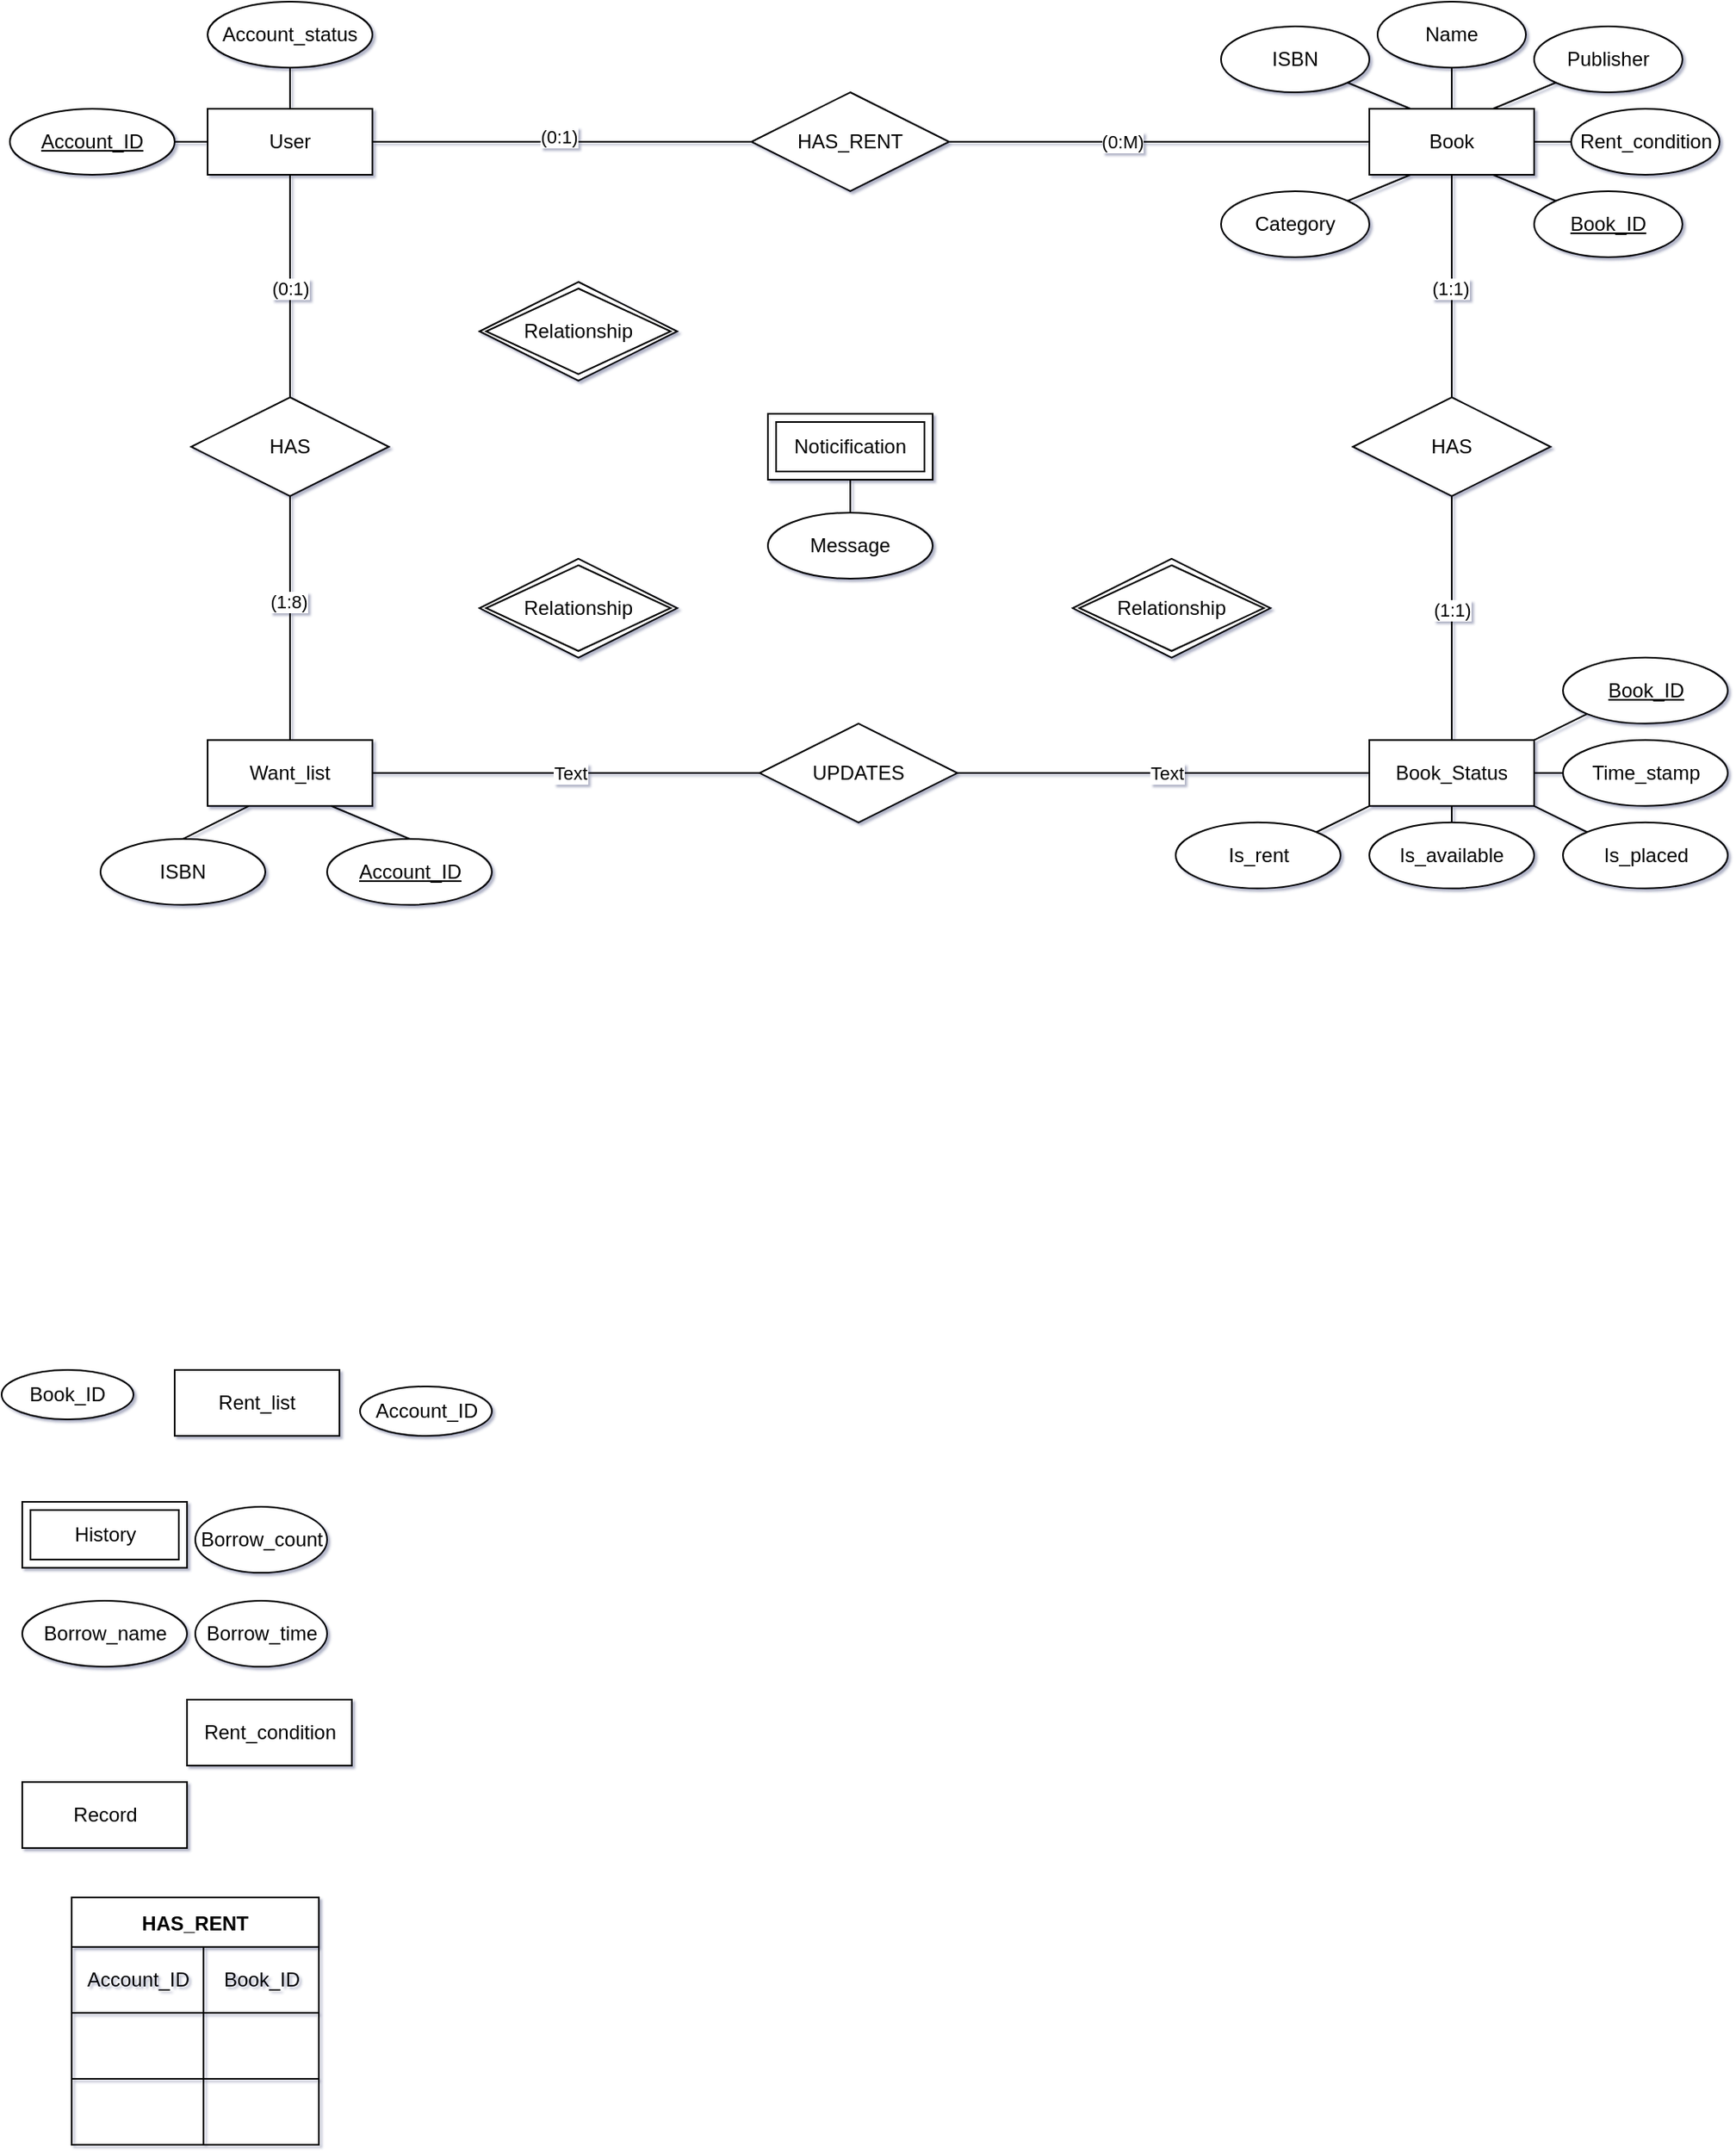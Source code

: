 <mxfile>
    <diagram id="GrpZCegqyQvZPx4EdK1o" name="Page-1">
        <mxGraphModel dx="1130" dy="819" grid="1" gridSize="10" guides="1" tooltips="1" connect="1" arrows="1" fold="1" page="1" pageScale="1" pageWidth="827" pageHeight="1169" background="#FFFFFF" math="0" shadow="1">
            <root>
                <mxCell id="0"/>
                <mxCell id="1" parent="0"/>
                <mxCell id="88" style="edgeStyle=none;html=1;exitX=0.5;exitY=1;exitDx=0;exitDy=0;endArrow=none;endFill=0;entryX=0.5;entryY=0;entryDx=0;entryDy=0;" edge="1" parent="1" target="87">
                    <mxGeometry relative="1" as="geometry">
                        <mxPoint x="910" y="175" as="sourcePoint"/>
                        <mxPoint x="910" y="260" as="targetPoint"/>
                    </mxGeometry>
                </mxCell>
                <mxCell id="164" value="(1:1)" style="edgeLabel;html=1;align=center;verticalAlign=middle;resizable=0;points=[];" connectable="0" vertex="1" parent="88">
                    <mxGeometry x="0.012" y="-1" relative="1" as="geometry">
                        <mxPoint as="offset"/>
                    </mxGeometry>
                </mxCell>
                <mxCell id="180" style="edgeStyle=none;html=1;exitX=0.5;exitY=0;exitDx=0;exitDy=0;entryX=0.5;entryY=1;entryDx=0;entryDy=0;endArrow=none;endFill=0;" edge="1" parent="1" source="2" target="44">
                    <mxGeometry relative="1" as="geometry"/>
                </mxCell>
                <mxCell id="181" value="" style="edgeStyle=none;html=1;endArrow=none;endFill=0;" edge="1" parent="1" source="2" target="44">
                    <mxGeometry relative="1" as="geometry"/>
                </mxCell>
                <mxCell id="2" value="Book" style="whiteSpace=wrap;html=1;align=center;" parent="1" vertex="1">
                    <mxGeometry x="860" y="135" width="100" height="40" as="geometry"/>
                </mxCell>
                <mxCell id="147" style="edgeStyle=none;html=1;exitX=0.5;exitY=0;exitDx=0;exitDy=0;entryX=0.5;entryY=1;entryDx=0;entryDy=0;endArrow=none;endFill=0;" edge="1" parent="1" source="17" target="40">
                    <mxGeometry relative="1" as="geometry"/>
                </mxCell>
                <mxCell id="17" value="User" style="whiteSpace=wrap;html=1;align=center;" parent="1" vertex="1">
                    <mxGeometry x="155" y="135" width="100" height="40" as="geometry"/>
                </mxCell>
                <mxCell id="31" value="Record" style="whiteSpace=wrap;html=1;align=center;" parent="1" vertex="1">
                    <mxGeometry x="42.5" y="1150" width="100" height="40" as="geometry"/>
                </mxCell>
                <mxCell id="53" value="Borrow_time" style="ellipse;whiteSpace=wrap;html=1;align=center;" parent="1" vertex="1">
                    <mxGeometry x="147.5" y="1040" width="80" height="40" as="geometry"/>
                </mxCell>
                <mxCell id="55" value="Message" style="ellipse;whiteSpace=wrap;html=1;align=center;" parent="1" vertex="1">
                    <mxGeometry x="495" y="380" width="100" height="40" as="geometry"/>
                </mxCell>
                <mxCell id="40" value="Account_status" style="ellipse;whiteSpace=wrap;html=1;align=center;" parent="1" vertex="1">
                    <mxGeometry x="155" y="70" width="100" height="40" as="geometry"/>
                </mxCell>
                <mxCell id="142" style="edgeStyle=none;html=1;exitX=0.5;exitY=0;exitDx=0;exitDy=0;entryX=0.5;entryY=1;entryDx=0;entryDy=0;endArrow=none;endFill=0;" edge="1" parent="1" source="85" target="83">
                    <mxGeometry relative="1" as="geometry"/>
                </mxCell>
                <mxCell id="160" style="edgeStyle=none;html=1;exitX=0;exitY=0.5;exitDx=0;exitDy=0;entryX=1;entryY=0.5;entryDx=0;entryDy=0;startArrow=none;startFill=0;endArrow=none;endFill=0;" edge="1" parent="1" source="51" target="2">
                    <mxGeometry relative="1" as="geometry"/>
                </mxCell>
                <mxCell id="51" value="Rent_condition" style="ellipse;whiteSpace=wrap;html=1;align=center;" parent="1" vertex="1">
                    <mxGeometry x="982.5" y="135" width="90" height="40" as="geometry"/>
                </mxCell>
                <mxCell id="130" style="edgeStyle=none;html=1;exitX=0.5;exitY=1;exitDx=0;exitDy=0;entryX=0.5;entryY=0;entryDx=0;entryDy=0;endArrow=none;endFill=0;" edge="1" parent="1" source="128" target="75">
                    <mxGeometry relative="1" as="geometry"/>
                </mxCell>
                <mxCell id="132" value="(1:8)" style="edgeLabel;html=1;align=center;verticalAlign=middle;resizable=0;points=[];" vertex="1" connectable="0" parent="130">
                    <mxGeometry x="-0.14" y="-1" relative="1" as="geometry">
                        <mxPoint as="offset"/>
                    </mxGeometry>
                </mxCell>
                <mxCell id="75" value="Want_list" style="whiteSpace=wrap;html=1;align=center;" vertex="1" parent="1">
                    <mxGeometry x="155" y="517.89" width="100" height="40" as="geometry"/>
                </mxCell>
                <mxCell id="146" style="edgeStyle=none;html=1;exitX=1;exitY=0;exitDx=0;exitDy=0;entryX=0;entryY=1;entryDx=0;entryDy=0;endArrow=none;endFill=0;" edge="1" parent="1" source="84" target="83">
                    <mxGeometry relative="1" as="geometry"/>
                </mxCell>
                <mxCell id="84" value="Is_rent" style="ellipse;whiteSpace=wrap;html=1;align=center;" vertex="1" parent="1">
                    <mxGeometry x="742.5" y="567.89" width="100" height="40" as="geometry"/>
                </mxCell>
                <mxCell id="49" value="Borrow_count" style="ellipse;whiteSpace=wrap;html=1;align=center;" parent="1" vertex="1">
                    <mxGeometry x="147.5" y="983" width="80" height="40" as="geometry"/>
                </mxCell>
                <mxCell id="108" value="HAS_RENT" style="shape=table;startSize=30;container=1;collapsible=0;childLayout=tableLayout;fontStyle=1;align=center;pointerEvents=1;" vertex="1" parent="1">
                    <mxGeometry x="72.5" y="1220" width="150" height="150" as="geometry"/>
                </mxCell>
                <mxCell id="109" value="" style="shape=partialRectangle;html=1;whiteSpace=wrap;collapsible=0;dropTarget=0;pointerEvents=0;fillColor=none;top=0;left=0;bottom=0;right=0;points=[[0,0.5],[1,0.5]];portConstraint=eastwest;" vertex="1" parent="108">
                    <mxGeometry y="30" width="150" height="40" as="geometry"/>
                </mxCell>
                <mxCell id="110" value="Account_ID" style="shape=partialRectangle;html=1;whiteSpace=wrap;connectable=0;fillColor=none;top=0;left=0;bottom=0;right=0;overflow=hidden;pointerEvents=1;" vertex="1" parent="109">
                    <mxGeometry width="80" height="40" as="geometry">
                        <mxRectangle width="80" height="40" as="alternateBounds"/>
                    </mxGeometry>
                </mxCell>
                <mxCell id="111" value="Book_ID" style="shape=partialRectangle;html=1;whiteSpace=wrap;connectable=0;fillColor=none;top=0;left=0;bottom=0;right=0;overflow=hidden;pointerEvents=1;" vertex="1" parent="109">
                    <mxGeometry x="80" width="70" height="40" as="geometry">
                        <mxRectangle width="70" height="40" as="alternateBounds"/>
                    </mxGeometry>
                </mxCell>
                <mxCell id="113" value="" style="shape=partialRectangle;html=1;whiteSpace=wrap;collapsible=0;dropTarget=0;pointerEvents=0;fillColor=none;top=0;left=0;bottom=0;right=0;points=[[0,0.5],[1,0.5]];portConstraint=eastwest;" vertex="1" parent="108">
                    <mxGeometry y="70" width="150" height="40" as="geometry"/>
                </mxCell>
                <mxCell id="114" value="" style="shape=partialRectangle;html=1;whiteSpace=wrap;connectable=0;fillColor=none;top=0;left=0;bottom=0;right=0;overflow=hidden;pointerEvents=1;" vertex="1" parent="113">
                    <mxGeometry width="80" height="40" as="geometry">
                        <mxRectangle width="80" height="40" as="alternateBounds"/>
                    </mxGeometry>
                </mxCell>
                <mxCell id="115" value="" style="shape=partialRectangle;html=1;whiteSpace=wrap;connectable=0;fillColor=none;top=0;left=0;bottom=0;right=0;overflow=hidden;pointerEvents=1;" vertex="1" parent="113">
                    <mxGeometry x="80" width="70" height="40" as="geometry">
                        <mxRectangle width="70" height="40" as="alternateBounds"/>
                    </mxGeometry>
                </mxCell>
                <mxCell id="117" value="" style="shape=partialRectangle;html=1;whiteSpace=wrap;collapsible=0;dropTarget=0;pointerEvents=0;fillColor=none;top=0;left=0;bottom=0;right=0;points=[[0,0.5],[1,0.5]];portConstraint=eastwest;" vertex="1" parent="108">
                    <mxGeometry y="110" width="150" height="40" as="geometry"/>
                </mxCell>
                <mxCell id="118" value="" style="shape=partialRectangle;html=1;whiteSpace=wrap;connectable=0;fillColor=none;top=0;left=0;bottom=0;right=0;overflow=hidden;pointerEvents=1;" vertex="1" parent="117">
                    <mxGeometry width="80" height="40" as="geometry">
                        <mxRectangle width="80" height="40" as="alternateBounds"/>
                    </mxGeometry>
                </mxCell>
                <mxCell id="119" value="" style="shape=partialRectangle;html=1;whiteSpace=wrap;connectable=0;fillColor=none;top=0;left=0;bottom=0;right=0;overflow=hidden;pointerEvents=1;" vertex="1" parent="117">
                    <mxGeometry x="80" width="70" height="40" as="geometry">
                        <mxRectangle width="70" height="40" as="alternateBounds"/>
                    </mxGeometry>
                </mxCell>
                <mxCell id="65" value="Rent_condition" style="whiteSpace=wrap;html=1;align=center;" vertex="1" parent="1">
                    <mxGeometry x="142.5" y="1100" width="100" height="40" as="geometry"/>
                </mxCell>
                <mxCell id="30" value="Rent_list" style="whiteSpace=wrap;html=1;align=center;" parent="1" vertex="1">
                    <mxGeometry x="135" y="900" width="100" height="40" as="geometry"/>
                </mxCell>
                <mxCell id="28" value="History" style="shape=ext;margin=3;double=1;whiteSpace=wrap;html=1;align=center;gradientColor=none;" parent="1" vertex="1">
                    <mxGeometry x="42.5" y="980" width="100" height="40" as="geometry"/>
                </mxCell>
                <mxCell id="44" value="Name" style="ellipse;whiteSpace=wrap;html=1;" parent="1" vertex="1">
                    <mxGeometry x="865" y="70" width="90" height="40" as="geometry"/>
                </mxCell>
                <mxCell id="145" style="edgeStyle=none;html=1;exitX=0;exitY=0;exitDx=0;exitDy=0;entryX=1;entryY=1;entryDx=0;entryDy=0;endArrow=none;endFill=0;" edge="1" parent="1" source="86" target="83">
                    <mxGeometry relative="1" as="geometry"/>
                </mxCell>
                <mxCell id="134" style="edgeStyle=none;html=1;exitX=0.5;exitY=0;exitDx=0;exitDy=0;endArrow=none;endFill=0;entryX=0.25;entryY=1;entryDx=0;entryDy=0;" edge="1" parent="1" source="77" target="75">
                    <mxGeometry relative="1" as="geometry">
                        <mxPoint x="188.75" y="540" as="targetPoint"/>
                    </mxGeometry>
                </mxCell>
                <mxCell id="135" style="edgeStyle=none;html=1;exitX=0.5;exitY=0;exitDx=0;exitDy=0;entryX=0.75;entryY=1;entryDx=0;entryDy=0;endArrow=none;endFill=0;" edge="1" parent="1" source="79" target="75">
                    <mxGeometry relative="1" as="geometry"/>
                </mxCell>
                <mxCell id="93" style="edgeStyle=none;html=1;exitX=1;exitY=0.5;exitDx=0;exitDy=0;entryX=0;entryY=0.5;entryDx=0;entryDy=0;endArrow=none;endFill=0;" edge="1" parent="1" source="91" target="2">
                    <mxGeometry relative="1" as="geometry">
                        <mxPoint x="690" y="155" as="sourcePoint"/>
                    </mxGeometry>
                </mxCell>
                <mxCell id="122" value="(0:M)" style="edgeLabel;html=1;align=center;verticalAlign=middle;resizable=0;points=[];" vertex="1" connectable="0" parent="93">
                    <mxGeometry x="-0.258" y="2" relative="1" as="geometry">
                        <mxPoint x="10" y="2" as="offset"/>
                    </mxGeometry>
                </mxCell>
                <mxCell id="151" style="edgeStyle=none;html=1;exitX=1;exitY=0.5;exitDx=0;exitDy=0;entryX=0;entryY=0.5;entryDx=0;entryDy=0;endArrow=none;endFill=0;" edge="1" parent="1" source="61" target="17">
                    <mxGeometry relative="1" as="geometry"/>
                </mxCell>
                <mxCell id="90" value="Time_stamp" style="ellipse;whiteSpace=wrap;html=1;align=center;" vertex="1" parent="1">
                    <mxGeometry x="977.5" y="517.89" width="100" height="40" as="geometry"/>
                </mxCell>
                <mxCell id="167" style="edgeStyle=none;html=1;exitX=0;exitY=0;exitDx=0;exitDy=0;entryX=0.75;entryY=1;entryDx=0;entryDy=0;endArrow=none;endFill=0;" edge="1" parent="1" source="63" target="2">
                    <mxGeometry relative="1" as="geometry"/>
                </mxCell>
                <mxCell id="63" value="Book_ID" style="ellipse;whiteSpace=wrap;html=1;align=center;fontStyle=4;" vertex="1" parent="1">
                    <mxGeometry x="960" y="185" width="90" height="40" as="geometry"/>
                </mxCell>
                <mxCell id="54" value="Borrow_name" style="ellipse;whiteSpace=wrap;html=1;align=center;" parent="1" vertex="1">
                    <mxGeometry x="42.5" y="1040" width="100" height="40" as="geometry"/>
                </mxCell>
                <mxCell id="85" value="Is_available" style="ellipse;whiteSpace=wrap;html=1;align=center;" vertex="1" parent="1">
                    <mxGeometry x="860" y="567.89" width="100" height="40" as="geometry"/>
                </mxCell>
                <mxCell id="60" value="Account_ID" style="ellipse;whiteSpace=wrap;html=1;align=center;" vertex="1" parent="1">
                    <mxGeometry x="247.5" y="910" width="80" height="30" as="geometry"/>
                </mxCell>
                <mxCell id="89" style="edgeStyle=none;html=1;exitX=0.5;exitY=1;exitDx=0;exitDy=0;endArrow=none;endFill=0;" edge="1" parent="1" source="87" target="83">
                    <mxGeometry relative="1" as="geometry"/>
                </mxCell>
                <mxCell id="162" value="(1:1)" style="edgeLabel;html=1;align=center;verticalAlign=middle;resizable=0;points=[];" connectable="0" vertex="1" parent="89">
                    <mxGeometry x="-0.067" y="3" relative="1" as="geometry">
                        <mxPoint x="-3" as="offset"/>
                    </mxGeometry>
                </mxCell>
                <mxCell id="189" style="edgeStyle=none;html=1;exitX=1;exitY=0;exitDx=0;exitDy=0;entryX=0.25;entryY=1;entryDx=0;entryDy=0;endArrow=none;endFill=0;" edge="1" parent="1" source="43" target="2">
                    <mxGeometry relative="1" as="geometry"/>
                </mxCell>
                <mxCell id="43" value="Category" style="ellipse;whiteSpace=wrap;html=1;align=center;" vertex="1" parent="1">
                    <mxGeometry x="770" y="185" width="90" height="40" as="geometry"/>
                </mxCell>
                <mxCell id="79" value="Account_ID" style="ellipse;whiteSpace=wrap;html=1;align=center;fontStyle=4;" vertex="1" parent="1">
                    <mxGeometry x="227.5" y="577.89" width="100" height="40" as="geometry"/>
                </mxCell>
                <mxCell id="91" value="HAS_RENT" style="shape=rhombus;perimeter=rhombusPerimeter;whiteSpace=wrap;html=1;align=center;" vertex="1" parent="1">
                    <mxGeometry x="485" y="125" width="120" height="60" as="geometry"/>
                </mxCell>
                <mxCell id="169" style="edgeStyle=none;html=1;exitX=0;exitY=1;exitDx=0;exitDy=0;entryX=0.75;entryY=0;entryDx=0;entryDy=0;endArrow=none;endFill=0;" edge="1" parent="1" source="46" target="2">
                    <mxGeometry relative="1" as="geometry"/>
                </mxCell>
                <mxCell id="46" value="Publisher" style="ellipse;whiteSpace=wrap;html=1;align=center;" vertex="1" parent="1">
                    <mxGeometry x="960" y="85" width="90" height="40" as="geometry"/>
                </mxCell>
                <mxCell id="143" style="edgeStyle=none;html=1;exitX=0;exitY=0.5;exitDx=0;exitDy=0;entryX=1;entryY=0.5;entryDx=0;entryDy=0;endArrow=none;endFill=0;" edge="1" parent="1" source="90" target="83">
                    <mxGeometry relative="1" as="geometry"/>
                </mxCell>
                <mxCell id="92" style="edgeStyle=none;html=1;endArrow=none;endFill=0;entryX=1;entryY=0.5;entryDx=0;entryDy=0;exitX=0;exitY=0.5;exitDx=0;exitDy=0;" edge="1" parent="1" source="91" target="17">
                    <mxGeometry relative="1" as="geometry">
                        <mxPoint x="202.5" y="180" as="targetPoint"/>
                    </mxGeometry>
                </mxCell>
                <mxCell id="121" value="(0:1)" style="edgeLabel;html=1;align=center;verticalAlign=middle;resizable=0;points=[];" vertex="1" connectable="0" parent="92">
                    <mxGeometry x="0.017" y="-3" relative="1" as="geometry">
                        <mxPoint as="offset"/>
                    </mxGeometry>
                </mxCell>
                <mxCell id="87" value="HAS" style="shape=rhombus;perimeter=rhombusPerimeter;whiteSpace=wrap;html=1;align=center;" vertex="1" parent="1">
                    <mxGeometry x="850" y="310" width="120" height="60" as="geometry"/>
                </mxCell>
                <mxCell id="128" value="HAS" style="shape=rhombus;perimeter=rhombusPerimeter;whiteSpace=wrap;html=1;align=center;" vertex="1" parent="1">
                    <mxGeometry x="145" y="310" width="120" height="60" as="geometry"/>
                </mxCell>
                <mxCell id="77" value="ISBN" style="ellipse;whiteSpace=wrap;html=1;align=center;" vertex="1" parent="1">
                    <mxGeometry x="90" y="577.89" width="100" height="40" as="geometry"/>
                </mxCell>
                <mxCell id="187" style="edgeStyle=none;html=1;exitX=1;exitY=0;exitDx=0;exitDy=0;entryX=0;entryY=1;entryDx=0;entryDy=0;endArrow=none;endFill=0;" edge="1" parent="1" source="83" target="69">
                    <mxGeometry relative="1" as="geometry"/>
                </mxCell>
                <mxCell id="83" value="Book_Status" style="whiteSpace=wrap;html=1;align=center;" vertex="1" parent="1">
                    <mxGeometry x="860" y="517.89" width="100" height="40" as="geometry"/>
                </mxCell>
                <mxCell id="62" value="Book_ID" style="ellipse;whiteSpace=wrap;html=1;align=center;" vertex="1" parent="1">
                    <mxGeometry x="30" y="900" width="80" height="30" as="geometry"/>
                </mxCell>
                <mxCell id="188" style="edgeStyle=none;html=1;exitX=1;exitY=1;exitDx=0;exitDy=0;entryX=0.25;entryY=0;entryDx=0;entryDy=0;endArrow=none;endFill=0;" edge="1" parent="1" source="72" target="2">
                    <mxGeometry relative="1" as="geometry"/>
                </mxCell>
                <mxCell id="72" value="ISBN" style="ellipse;whiteSpace=wrap;html=1;align=center;" vertex="1" parent="1">
                    <mxGeometry x="770" y="85" width="90" height="40" as="geometry"/>
                </mxCell>
                <mxCell id="129" style="edgeStyle=none;html=1;exitX=0.5;exitY=0;exitDx=0;exitDy=0;entryX=0.5;entryY=1;entryDx=0;entryDy=0;endArrow=none;endFill=0;" edge="1" parent="1" source="128" target="17">
                    <mxGeometry relative="1" as="geometry"/>
                </mxCell>
                <mxCell id="131" value="(0:1)" style="edgeLabel;html=1;align=center;verticalAlign=middle;resizable=0;points=[];" vertex="1" connectable="0" parent="129">
                    <mxGeometry relative="1" as="geometry">
                        <mxPoint y="1" as="offset"/>
                    </mxGeometry>
                </mxCell>
                <mxCell id="86" value="Is_placed" style="ellipse;whiteSpace=wrap;html=1;align=center;" vertex="1" parent="1">
                    <mxGeometry x="977.5" y="567.89" width="100" height="40" as="geometry"/>
                </mxCell>
                <mxCell id="174" style="edgeStyle=none;html=1;exitX=0.5;exitY=1;exitDx=0;exitDy=0;entryX=0.5;entryY=0;entryDx=0;entryDy=0;endArrow=none;endFill=0;" edge="1" parent="1" source="202" target="55">
                    <mxGeometry relative="1" as="geometry">
                        <mxPoint x="545" y="370" as="sourcePoint"/>
                    </mxGeometry>
                </mxCell>
                <mxCell id="69" value="Book_ID" style="ellipse;whiteSpace=wrap;html=1;align=center;fontStyle=4;" vertex="1" parent="1">
                    <mxGeometry x="977.5" y="467.89" width="100" height="40" as="geometry"/>
                </mxCell>
                <mxCell id="61" value="Account_ID" style="ellipse;whiteSpace=wrap;html=1;align=center;fontStyle=4;" vertex="1" parent="1">
                    <mxGeometry x="35" y="135" width="100" height="40" as="geometry"/>
                </mxCell>
                <mxCell id="155" style="edgeStyle=none;html=1;exitX=0.5;exitY=0;exitDx=0;exitDy=0;entryX=0.75;entryY=0;entryDx=0;entryDy=0;startArrow=none;startFill=0;endArrow=none;endFill=0;" edge="1" parent="1">
                    <mxGeometry relative="1" as="geometry">
                        <mxPoint x="908" y="135" as="sourcePoint"/>
                        <mxPoint x="933" y="135" as="targetPoint"/>
                    </mxGeometry>
                </mxCell>
                <mxCell id="183" style="edgeStyle=none;html=1;exitX=0;exitY=0.5;exitDx=0;exitDy=0;entryX=1;entryY=0.5;entryDx=0;entryDy=0;endArrow=none;endFill=0;" edge="1" parent="1" source="182" target="75">
                    <mxGeometry relative="1" as="geometry"/>
                </mxCell>
                <mxCell id="185" value="Text" style="edgeLabel;html=1;align=center;verticalAlign=middle;resizable=0;points=[];" connectable="0" vertex="1" parent="183">
                    <mxGeometry x="-0.022" relative="1" as="geometry">
                        <mxPoint as="offset"/>
                    </mxGeometry>
                </mxCell>
                <mxCell id="184" style="edgeStyle=none;html=1;exitX=1;exitY=0.5;exitDx=0;exitDy=0;endArrow=none;endFill=0;entryX=0;entryY=0.5;entryDx=0;entryDy=0;" edge="1" parent="1" source="182" target="83">
                    <mxGeometry relative="1" as="geometry">
                        <mxPoint x="690" y="430" as="targetPoint"/>
                    </mxGeometry>
                </mxCell>
                <mxCell id="186" value="Text" style="edgeLabel;html=1;align=center;verticalAlign=middle;resizable=0;points=[];" connectable="0" vertex="1" parent="184">
                    <mxGeometry x="0.01" relative="1" as="geometry">
                        <mxPoint as="offset"/>
                    </mxGeometry>
                </mxCell>
                <mxCell id="182" value="UPDATES" style="shape=rhombus;perimeter=rhombusPerimeter;whiteSpace=wrap;html=1;align=center;" vertex="1" parent="1">
                    <mxGeometry x="490" y="507.89" width="120" height="60" as="geometry"/>
                </mxCell>
                <mxCell id="202" value="Noticification" style="shape=ext;margin=3;double=1;whiteSpace=wrap;html=1;align=center;" vertex="1" parent="1">
                    <mxGeometry x="495" y="320" width="100" height="40" as="geometry"/>
                </mxCell>
                <mxCell id="204" value="Relationship" style="shape=rhombus;double=1;perimeter=rhombusPerimeter;whiteSpace=wrap;html=1;align=center;" vertex="1" parent="1">
                    <mxGeometry x="320" y="240" width="120" height="60" as="geometry"/>
                </mxCell>
                <mxCell id="205" value="Relationship" style="shape=rhombus;double=1;perimeter=rhombusPerimeter;whiteSpace=wrap;html=1;align=center;" vertex="1" parent="1">
                    <mxGeometry x="680" y="407.89" width="120" height="60" as="geometry"/>
                </mxCell>
                <mxCell id="207" value="Relationship" style="shape=rhombus;double=1;perimeter=rhombusPerimeter;whiteSpace=wrap;html=1;align=center;" vertex="1" parent="1">
                    <mxGeometry x="320" y="407.89" width="120" height="60" as="geometry"/>
                </mxCell>
            </root>
        </mxGraphModel>
    </diagram>
</mxfile>